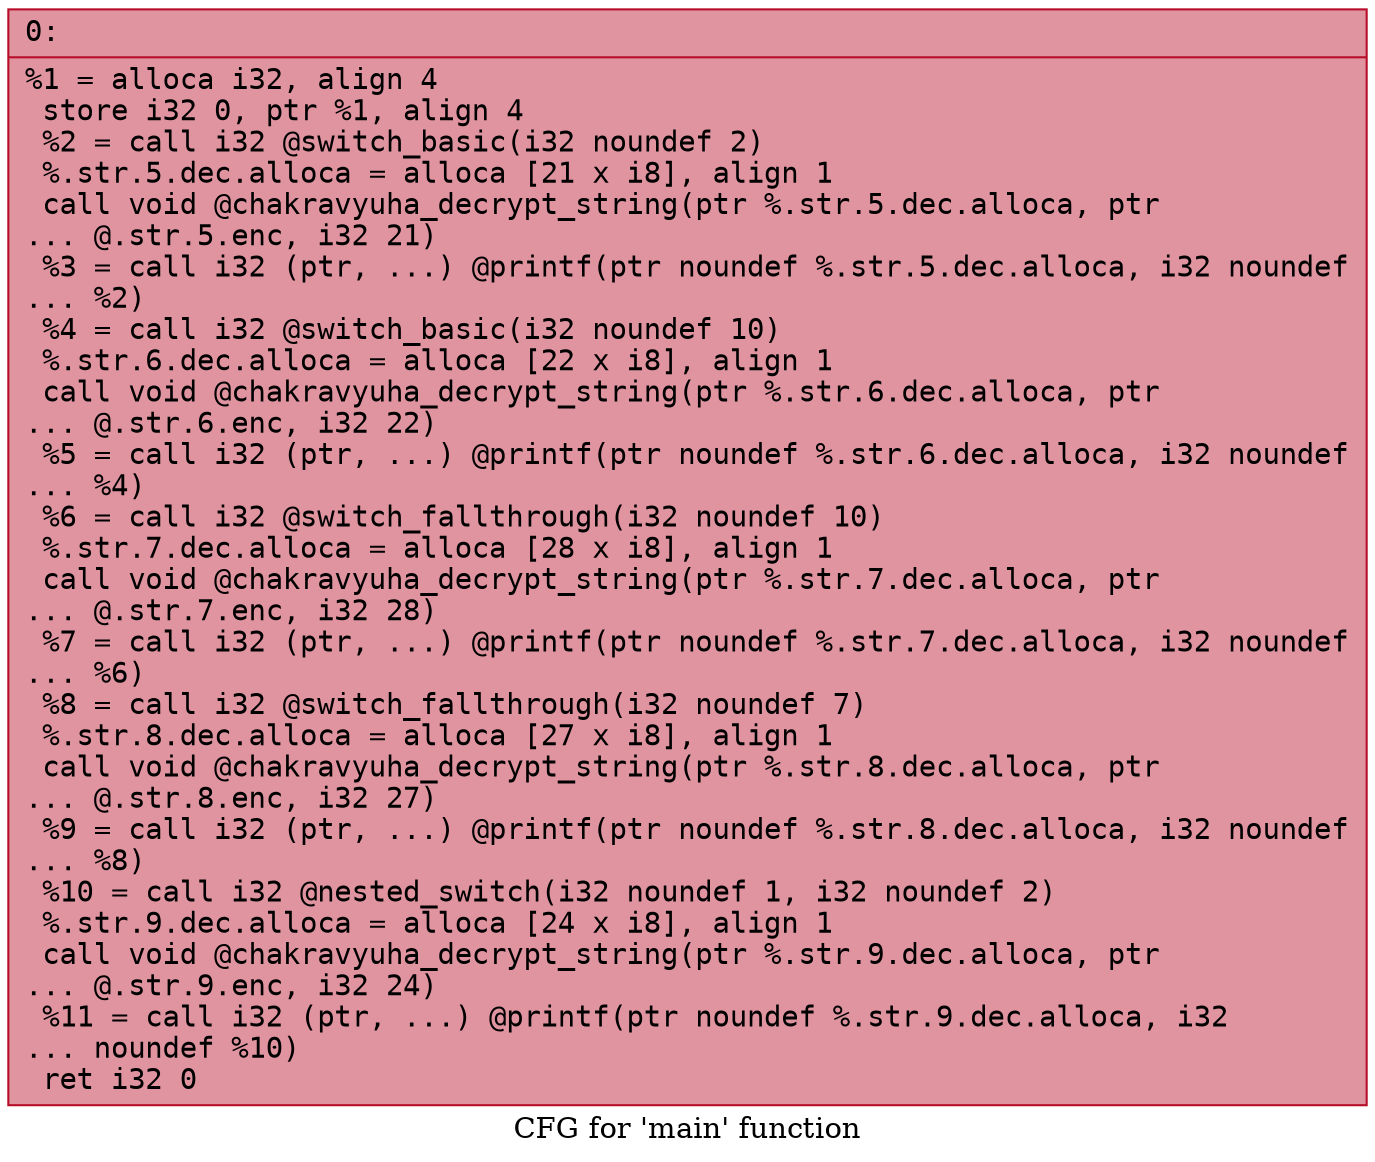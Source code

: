 digraph "CFG for 'main' function" {
	label="CFG for 'main' function";

	Node0x5edd3495d440 [shape=record,color="#b70d28ff", style=filled, fillcolor="#b70d2870" fontname="Courier",label="{0:\l|  %1 = alloca i32, align 4\l  store i32 0, ptr %1, align 4\l  %2 = call i32 @switch_basic(i32 noundef 2)\l  %.str.5.dec.alloca = alloca [21 x i8], align 1\l  call void @chakravyuha_decrypt_string(ptr %.str.5.dec.alloca, ptr\l... @.str.5.enc, i32 21)\l  %3 = call i32 (ptr, ...) @printf(ptr noundef %.str.5.dec.alloca, i32 noundef\l... %2)\l  %4 = call i32 @switch_basic(i32 noundef 10)\l  %.str.6.dec.alloca = alloca [22 x i8], align 1\l  call void @chakravyuha_decrypt_string(ptr %.str.6.dec.alloca, ptr\l... @.str.6.enc, i32 22)\l  %5 = call i32 (ptr, ...) @printf(ptr noundef %.str.6.dec.alloca, i32 noundef\l... %4)\l  %6 = call i32 @switch_fallthrough(i32 noundef 10)\l  %.str.7.dec.alloca = alloca [28 x i8], align 1\l  call void @chakravyuha_decrypt_string(ptr %.str.7.dec.alloca, ptr\l... @.str.7.enc, i32 28)\l  %7 = call i32 (ptr, ...) @printf(ptr noundef %.str.7.dec.alloca, i32 noundef\l... %6)\l  %8 = call i32 @switch_fallthrough(i32 noundef 7)\l  %.str.8.dec.alloca = alloca [27 x i8], align 1\l  call void @chakravyuha_decrypt_string(ptr %.str.8.dec.alloca, ptr\l... @.str.8.enc, i32 27)\l  %9 = call i32 (ptr, ...) @printf(ptr noundef %.str.8.dec.alloca, i32 noundef\l... %8)\l  %10 = call i32 @nested_switch(i32 noundef 1, i32 noundef 2)\l  %.str.9.dec.alloca = alloca [24 x i8], align 1\l  call void @chakravyuha_decrypt_string(ptr %.str.9.dec.alloca, ptr\l... @.str.9.enc, i32 24)\l  %11 = call i32 (ptr, ...) @printf(ptr noundef %.str.9.dec.alloca, i32\l... noundef %10)\l  ret i32 0\l}"];
}
